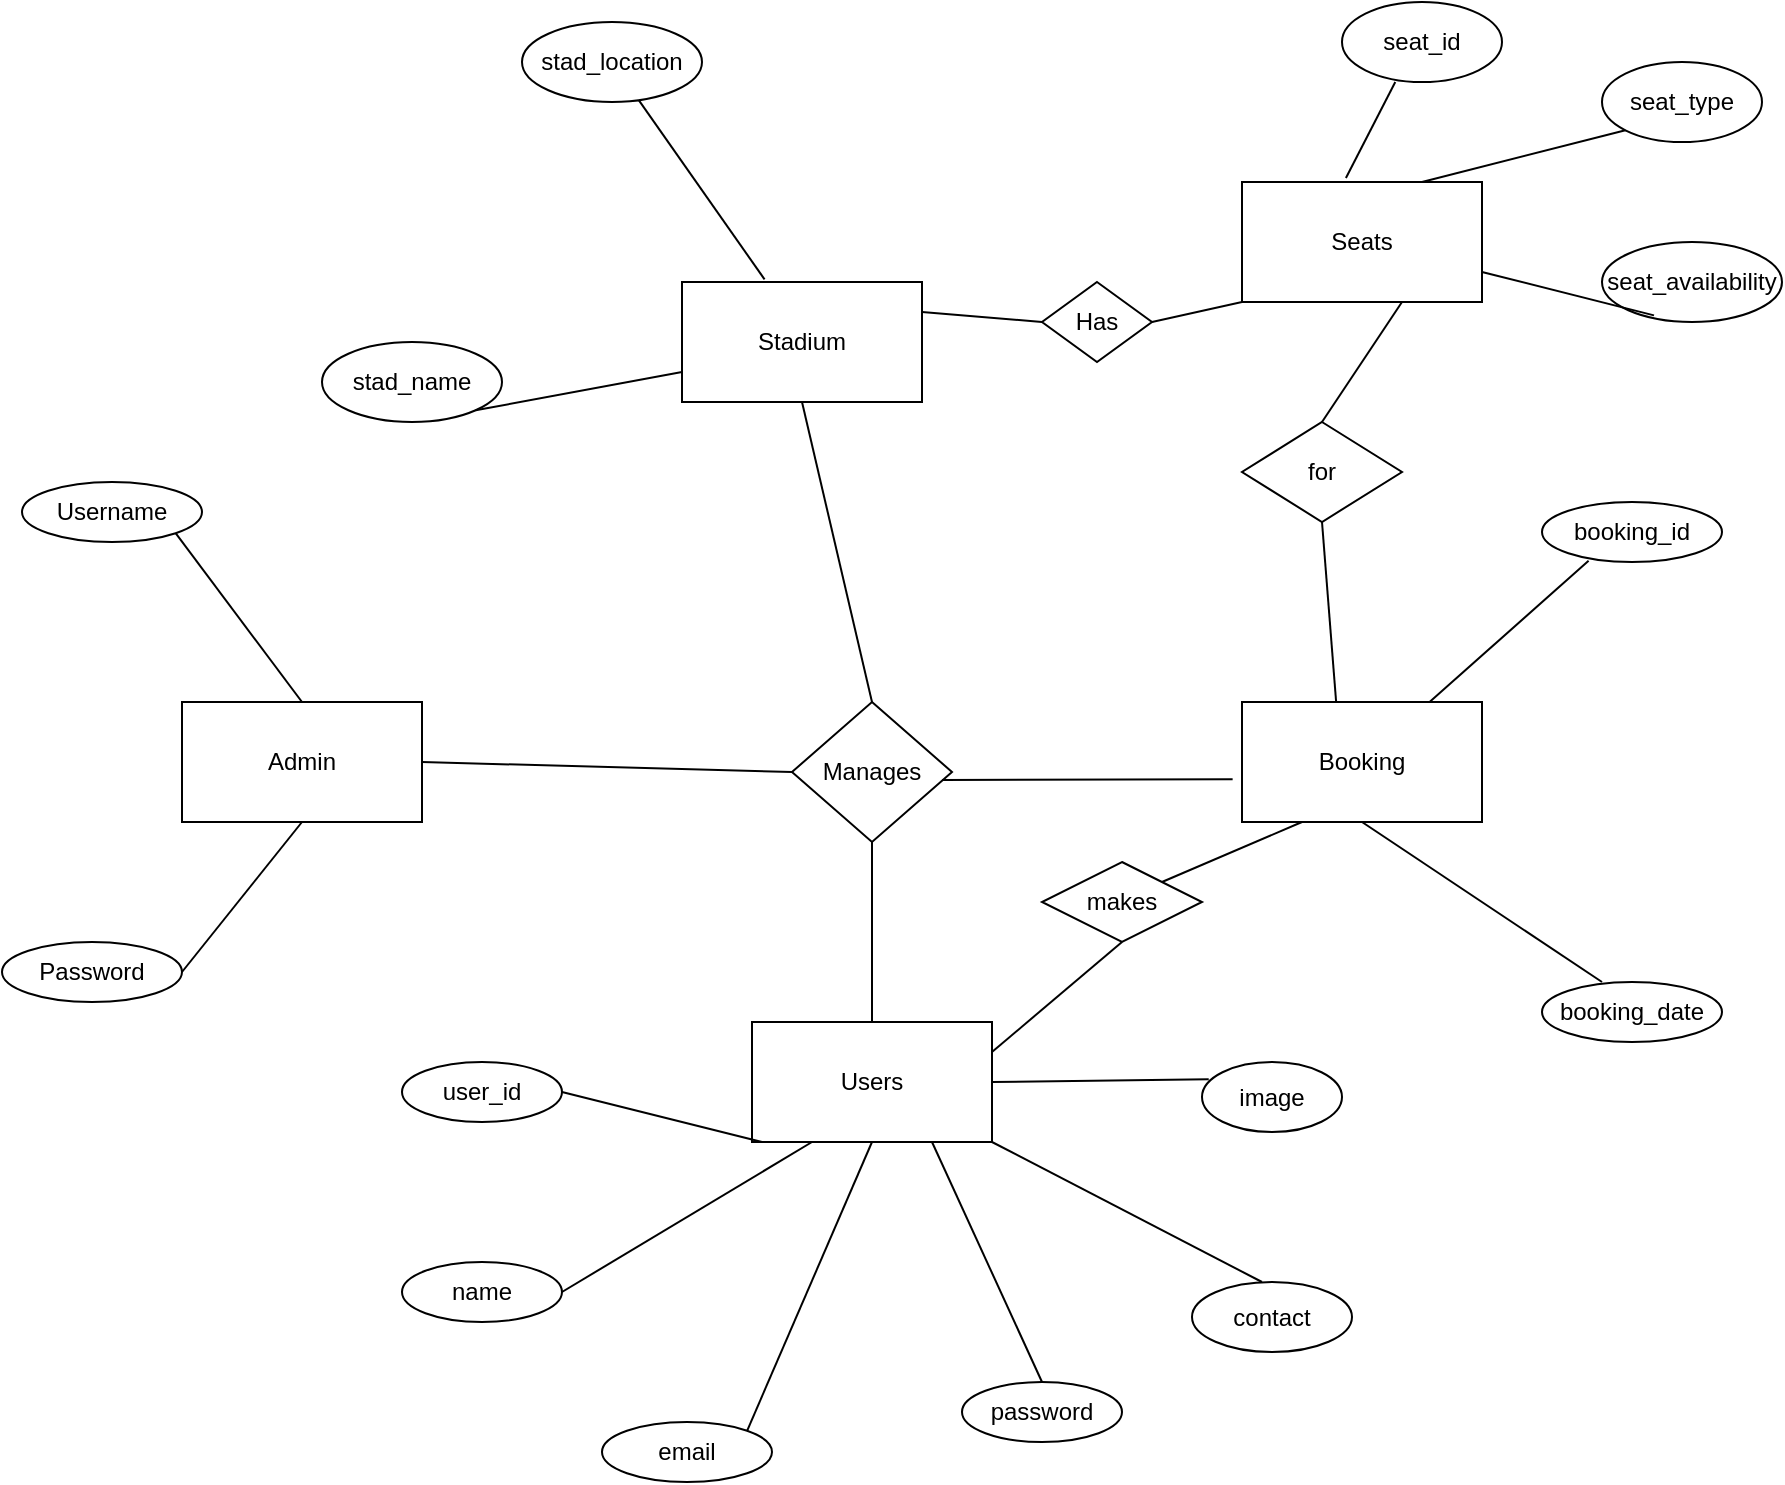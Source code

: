 <mxfile version="22.1.7" type="github">
  <diagram id="R2lEEEUBdFMjLlhIrx00" name="Page-1">
    <mxGraphModel dx="2730" dy="1849" grid="1" gridSize="10" guides="1" tooltips="1" connect="1" arrows="1" fold="1" page="1" pageScale="1" pageWidth="850" pageHeight="1100" math="0" shadow="0" extFonts="Permanent Marker^https://fonts.googleapis.com/css?family=Permanent+Marker">
      <root>
        <mxCell id="0" />
        <mxCell id="1" parent="0" />
        <mxCell id="69e8ul1jqW2Smw_Gm2hF-2" value="Admin" style="rounded=0;whiteSpace=wrap;html=1;" vertex="1" parent="1">
          <mxGeometry x="40" y="160" width="120" height="60" as="geometry" />
        </mxCell>
        <mxCell id="69e8ul1jqW2Smw_Gm2hF-3" value="Manages" style="rhombus;whiteSpace=wrap;html=1;" vertex="1" parent="1">
          <mxGeometry x="345" y="160" width="80" height="70" as="geometry" />
        </mxCell>
        <mxCell id="69e8ul1jqW2Smw_Gm2hF-4" value="Booking" style="rounded=0;whiteSpace=wrap;html=1;" vertex="1" parent="1">
          <mxGeometry x="570" y="160" width="120" height="60" as="geometry" />
        </mxCell>
        <mxCell id="69e8ul1jqW2Smw_Gm2hF-5" value="Users" style="rounded=0;whiteSpace=wrap;html=1;" vertex="1" parent="1">
          <mxGeometry x="325" y="320" width="120" height="60" as="geometry" />
        </mxCell>
        <mxCell id="69e8ul1jqW2Smw_Gm2hF-6" value="Stadium" style="rounded=0;whiteSpace=wrap;html=1;" vertex="1" parent="1">
          <mxGeometry x="290" y="-50" width="120" height="60" as="geometry" />
        </mxCell>
        <mxCell id="69e8ul1jqW2Smw_Gm2hF-7" value="Seats" style="rounded=0;whiteSpace=wrap;html=1;" vertex="1" parent="1">
          <mxGeometry x="570" y="-100" width="120" height="60" as="geometry" />
        </mxCell>
        <mxCell id="69e8ul1jqW2Smw_Gm2hF-8" value="Username" style="ellipse;whiteSpace=wrap;html=1;" vertex="1" parent="1">
          <mxGeometry x="-40" y="50" width="90" height="30" as="geometry" />
        </mxCell>
        <mxCell id="69e8ul1jqW2Smw_Gm2hF-9" value="Password" style="ellipse;whiteSpace=wrap;html=1;" vertex="1" parent="1">
          <mxGeometry x="-50" y="280" width="90" height="30" as="geometry" />
        </mxCell>
        <mxCell id="69e8ul1jqW2Smw_Gm2hF-11" value="name" style="ellipse;whiteSpace=wrap;html=1;" vertex="1" parent="1">
          <mxGeometry x="150" y="440" width="80" height="30" as="geometry" />
        </mxCell>
        <mxCell id="69e8ul1jqW2Smw_Gm2hF-12" value="email" style="ellipse;whiteSpace=wrap;html=1;" vertex="1" parent="1">
          <mxGeometry x="250" y="520" width="85" height="30" as="geometry" />
        </mxCell>
        <mxCell id="69e8ul1jqW2Smw_Gm2hF-13" value="contact" style="ellipse;whiteSpace=wrap;html=1;" vertex="1" parent="1">
          <mxGeometry x="545" y="450" width="80" height="35" as="geometry" />
        </mxCell>
        <mxCell id="69e8ul1jqW2Smw_Gm2hF-14" value="image" style="ellipse;whiteSpace=wrap;html=1;" vertex="1" parent="1">
          <mxGeometry x="550" y="340" width="70" height="35" as="geometry" />
        </mxCell>
        <mxCell id="69e8ul1jqW2Smw_Gm2hF-15" value="user_id" style="ellipse;whiteSpace=wrap;html=1;" vertex="1" parent="1">
          <mxGeometry x="150" y="340" width="80" height="30" as="geometry" />
        </mxCell>
        <mxCell id="69e8ul1jqW2Smw_Gm2hF-16" value="password" style="ellipse;whiteSpace=wrap;html=1;" vertex="1" parent="1">
          <mxGeometry x="430" y="500" width="80" height="30" as="geometry" />
        </mxCell>
        <mxCell id="69e8ul1jqW2Smw_Gm2hF-17" value="booking_id" style="ellipse;whiteSpace=wrap;html=1;" vertex="1" parent="1">
          <mxGeometry x="720" y="60" width="90" height="30" as="geometry" />
        </mxCell>
        <mxCell id="69e8ul1jqW2Smw_Gm2hF-18" value="booking_date" style="ellipse;whiteSpace=wrap;html=1;" vertex="1" parent="1">
          <mxGeometry x="720" y="300" width="90" height="30" as="geometry" />
        </mxCell>
        <mxCell id="69e8ul1jqW2Smw_Gm2hF-20" value="seat_type" style="ellipse;whiteSpace=wrap;html=1;" vertex="1" parent="1">
          <mxGeometry x="750" y="-160" width="80" height="40" as="geometry" />
        </mxCell>
        <mxCell id="69e8ul1jqW2Smw_Gm2hF-21" value="seat_availability" style="ellipse;whiteSpace=wrap;html=1;" vertex="1" parent="1">
          <mxGeometry x="750" y="-70" width="90" height="40" as="geometry" />
        </mxCell>
        <mxCell id="69e8ul1jqW2Smw_Gm2hF-22" value="seat_id" style="ellipse;whiteSpace=wrap;html=1;" vertex="1" parent="1">
          <mxGeometry x="620" y="-190" width="80" height="40" as="geometry" />
        </mxCell>
        <mxCell id="69e8ul1jqW2Smw_Gm2hF-25" value="stad_location" style="ellipse;whiteSpace=wrap;html=1;" vertex="1" parent="1">
          <mxGeometry x="210" y="-180" width="90" height="40" as="geometry" />
        </mxCell>
        <mxCell id="69e8ul1jqW2Smw_Gm2hF-27" value="stad_name" style="ellipse;whiteSpace=wrap;html=1;" vertex="1" parent="1">
          <mxGeometry x="110" y="-20" width="90" height="40" as="geometry" />
        </mxCell>
        <mxCell id="69e8ul1jqW2Smw_Gm2hF-28" value="" style="endArrow=none;html=1;rounded=0;entryX=1;entryY=0.5;entryDx=0;entryDy=0;exitX=0;exitY=0.5;exitDx=0;exitDy=0;" edge="1" parent="1" source="69e8ul1jqW2Smw_Gm2hF-3" target="69e8ul1jqW2Smw_Gm2hF-2">
          <mxGeometry width="50" height="50" relative="1" as="geometry">
            <mxPoint x="150" y="300" as="sourcePoint" />
            <mxPoint x="200" y="250" as="targetPoint" />
          </mxGeometry>
        </mxCell>
        <mxCell id="69e8ul1jqW2Smw_Gm2hF-29" value="" style="endArrow=none;html=1;rounded=0;exitX=-0.039;exitY=0.644;exitDx=0;exitDy=0;exitPerimeter=0;" edge="1" parent="1" source="69e8ul1jqW2Smw_Gm2hF-4">
          <mxGeometry width="50" height="50" relative="1" as="geometry">
            <mxPoint x="370" y="290" as="sourcePoint" />
            <mxPoint x="420" y="199" as="targetPoint" />
          </mxGeometry>
        </mxCell>
        <mxCell id="69e8ul1jqW2Smw_Gm2hF-30" value="" style="endArrow=none;html=1;rounded=0;entryX=0.5;entryY=1;entryDx=0;entryDy=0;exitX=0.5;exitY=0;exitDx=0;exitDy=0;" edge="1" parent="1" source="69e8ul1jqW2Smw_Gm2hF-3" target="69e8ul1jqW2Smw_Gm2hF-6">
          <mxGeometry width="50" height="50" relative="1" as="geometry">
            <mxPoint x="310" y="150" as="sourcePoint" />
            <mxPoint x="360" y="100" as="targetPoint" />
          </mxGeometry>
        </mxCell>
        <mxCell id="69e8ul1jqW2Smw_Gm2hF-31" value="" style="endArrow=none;html=1;rounded=0;" edge="1" parent="1">
          <mxGeometry width="50" height="50" relative="1" as="geometry">
            <mxPoint x="385" y="320" as="sourcePoint" />
            <mxPoint x="385" y="230" as="targetPoint" />
          </mxGeometry>
        </mxCell>
        <mxCell id="69e8ul1jqW2Smw_Gm2hF-32" value="" style="endArrow=none;html=1;rounded=0;exitX=0.5;exitY=0;exitDx=0;exitDy=0;entryX=1;entryY=1;entryDx=0;entryDy=0;" edge="1" parent="1" source="69e8ul1jqW2Smw_Gm2hF-2" target="69e8ul1jqW2Smw_Gm2hF-8">
          <mxGeometry width="50" height="50" relative="1" as="geometry">
            <mxPoint x="110" y="140" as="sourcePoint" />
            <mxPoint x="160" y="90" as="targetPoint" />
          </mxGeometry>
        </mxCell>
        <mxCell id="69e8ul1jqW2Smw_Gm2hF-33" value="" style="endArrow=none;html=1;rounded=0;entryX=0.5;entryY=1;entryDx=0;entryDy=0;exitX=1;exitY=0.5;exitDx=0;exitDy=0;" edge="1" parent="1" source="69e8ul1jqW2Smw_Gm2hF-9" target="69e8ul1jqW2Smw_Gm2hF-2">
          <mxGeometry width="50" height="50" relative="1" as="geometry">
            <mxPoint x="70" y="300" as="sourcePoint" />
            <mxPoint x="120" y="250" as="targetPoint" />
          </mxGeometry>
        </mxCell>
        <mxCell id="69e8ul1jqW2Smw_Gm2hF-34" value="" style="endArrow=none;html=1;rounded=0;exitX=1;exitY=0.5;exitDx=0;exitDy=0;" edge="1" parent="1" source="69e8ul1jqW2Smw_Gm2hF-15">
          <mxGeometry width="50" height="50" relative="1" as="geometry">
            <mxPoint x="260" y="450" as="sourcePoint" />
            <mxPoint x="330" y="380" as="targetPoint" />
          </mxGeometry>
        </mxCell>
        <mxCell id="69e8ul1jqW2Smw_Gm2hF-35" value="" style="endArrow=none;html=1;rounded=0;entryX=0.25;entryY=1;entryDx=0;entryDy=0;exitX=1;exitY=0.5;exitDx=0;exitDy=0;" edge="1" parent="1" source="69e8ul1jqW2Smw_Gm2hF-11" target="69e8ul1jqW2Smw_Gm2hF-5">
          <mxGeometry width="50" height="50" relative="1" as="geometry">
            <mxPoint x="290" y="470" as="sourcePoint" />
            <mxPoint x="340" y="420" as="targetPoint" />
          </mxGeometry>
        </mxCell>
        <mxCell id="69e8ul1jqW2Smw_Gm2hF-37" value="" style="endArrow=none;html=1;rounded=0;entryX=0.5;entryY=1;entryDx=0;entryDy=0;exitX=1;exitY=0;exitDx=0;exitDy=0;" edge="1" parent="1" source="69e8ul1jqW2Smw_Gm2hF-12" target="69e8ul1jqW2Smw_Gm2hF-5">
          <mxGeometry width="50" height="50" relative="1" as="geometry">
            <mxPoint x="380" y="500" as="sourcePoint" />
            <mxPoint x="430" y="450" as="targetPoint" />
          </mxGeometry>
        </mxCell>
        <mxCell id="69e8ul1jqW2Smw_Gm2hF-38" value="" style="endArrow=none;html=1;rounded=0;entryX=0.75;entryY=1;entryDx=0;entryDy=0;exitX=0.5;exitY=0;exitDx=0;exitDy=0;" edge="1" parent="1" source="69e8ul1jqW2Smw_Gm2hF-16" target="69e8ul1jqW2Smw_Gm2hF-5">
          <mxGeometry width="50" height="50" relative="1" as="geometry">
            <mxPoint x="400" y="480" as="sourcePoint" />
            <mxPoint x="450" y="430" as="targetPoint" />
          </mxGeometry>
        </mxCell>
        <mxCell id="69e8ul1jqW2Smw_Gm2hF-41" value="" style="endArrow=none;html=1;rounded=0;exitX=1;exitY=1;exitDx=0;exitDy=0;" edge="1" parent="1" source="69e8ul1jqW2Smw_Gm2hF-5">
          <mxGeometry width="50" height="50" relative="1" as="geometry">
            <mxPoint x="480" y="440" as="sourcePoint" />
            <mxPoint x="580" y="450" as="targetPoint" />
          </mxGeometry>
        </mxCell>
        <mxCell id="69e8ul1jqW2Smw_Gm2hF-42" value="" style="endArrow=none;html=1;rounded=0;exitX=1;exitY=0.5;exitDx=0;exitDy=0;entryX=0.048;entryY=0.248;entryDx=0;entryDy=0;entryPerimeter=0;" edge="1" parent="1" source="69e8ul1jqW2Smw_Gm2hF-5" target="69e8ul1jqW2Smw_Gm2hF-14">
          <mxGeometry width="50" height="50" relative="1" as="geometry">
            <mxPoint x="500" y="350" as="sourcePoint" />
            <mxPoint x="550" y="300" as="targetPoint" />
          </mxGeometry>
        </mxCell>
        <mxCell id="69e8ul1jqW2Smw_Gm2hF-43" value="" style="endArrow=none;html=1;rounded=0;entryX=0.259;entryY=0.978;entryDx=0;entryDy=0;entryPerimeter=0;" edge="1" parent="1" source="69e8ul1jqW2Smw_Gm2hF-4" target="69e8ul1jqW2Smw_Gm2hF-17">
          <mxGeometry width="50" height="50" relative="1" as="geometry">
            <mxPoint x="640" y="150" as="sourcePoint" />
            <mxPoint x="690" y="100" as="targetPoint" />
          </mxGeometry>
        </mxCell>
        <mxCell id="69e8ul1jqW2Smw_Gm2hF-44" value="" style="endArrow=none;html=1;rounded=0;entryX=0.5;entryY=1;entryDx=0;entryDy=0;" edge="1" parent="1" target="69e8ul1jqW2Smw_Gm2hF-4">
          <mxGeometry width="50" height="50" relative="1" as="geometry">
            <mxPoint x="750" y="300" as="sourcePoint" />
            <mxPoint x="650" y="250" as="targetPoint" />
          </mxGeometry>
        </mxCell>
        <mxCell id="69e8ul1jqW2Smw_Gm2hF-45" value="" style="endArrow=none;html=1;rounded=0;entryX=0;entryY=0.75;entryDx=0;entryDy=0;exitX=1;exitY=1;exitDx=0;exitDy=0;" edge="1" parent="1" source="69e8ul1jqW2Smw_Gm2hF-27" target="69e8ul1jqW2Smw_Gm2hF-6">
          <mxGeometry width="50" height="50" relative="1" as="geometry">
            <mxPoint x="250" y="70" as="sourcePoint" />
            <mxPoint x="300" y="20" as="targetPoint" />
          </mxGeometry>
        </mxCell>
        <mxCell id="69e8ul1jqW2Smw_Gm2hF-47" value="" style="endArrow=none;html=1;rounded=0;entryX=0.344;entryY=-0.022;entryDx=0;entryDy=0;entryPerimeter=0;" edge="1" parent="1" source="69e8ul1jqW2Smw_Gm2hF-25" target="69e8ul1jqW2Smw_Gm2hF-6">
          <mxGeometry width="50" height="50" relative="1" as="geometry">
            <mxPoint x="110" y="40" as="sourcePoint" />
            <mxPoint x="380" y="-70" as="targetPoint" />
          </mxGeometry>
        </mxCell>
        <mxCell id="69e8ul1jqW2Smw_Gm2hF-48" value="" style="endArrow=none;html=1;rounded=0;entryX=0.333;entryY=1;entryDx=0;entryDy=0;entryPerimeter=0;exitX=0.433;exitY=-0.033;exitDx=0;exitDy=0;exitPerimeter=0;" edge="1" parent="1" source="69e8ul1jqW2Smw_Gm2hF-7" target="69e8ul1jqW2Smw_Gm2hF-22">
          <mxGeometry width="50" height="50" relative="1" as="geometry">
            <mxPoint x="560" y="-110" as="sourcePoint" />
            <mxPoint x="610" y="-160" as="targetPoint" />
          </mxGeometry>
        </mxCell>
        <mxCell id="69e8ul1jqW2Smw_Gm2hF-50" value="" style="endArrow=none;html=1;rounded=0;entryX=0;entryY=1;entryDx=0;entryDy=0;exitX=0.75;exitY=0;exitDx=0;exitDy=0;" edge="1" parent="1" source="69e8ul1jqW2Smw_Gm2hF-7" target="69e8ul1jqW2Smw_Gm2hF-20">
          <mxGeometry width="50" height="50" relative="1" as="geometry">
            <mxPoint x="680" y="-80" as="sourcePoint" />
            <mxPoint x="730" y="-130" as="targetPoint" />
          </mxGeometry>
        </mxCell>
        <mxCell id="69e8ul1jqW2Smw_Gm2hF-51" value="" style="endArrow=none;html=1;rounded=0;entryX=0.289;entryY=0.917;entryDx=0;entryDy=0;entryPerimeter=0;exitX=1;exitY=0.75;exitDx=0;exitDy=0;" edge="1" parent="1" source="69e8ul1jqW2Smw_Gm2hF-7" target="69e8ul1jqW2Smw_Gm2hF-21">
          <mxGeometry width="50" height="50" relative="1" as="geometry">
            <mxPoint x="700" y="70" as="sourcePoint" />
            <mxPoint x="750" y="20" as="targetPoint" />
          </mxGeometry>
        </mxCell>
        <mxCell id="69e8ul1jqW2Smw_Gm2hF-52" value="makes" style="rhombus;whiteSpace=wrap;html=1;" vertex="1" parent="1">
          <mxGeometry x="470" y="240" width="80" height="40" as="geometry" />
        </mxCell>
        <mxCell id="69e8ul1jqW2Smw_Gm2hF-53" value="for" style="rhombus;whiteSpace=wrap;html=1;" vertex="1" parent="1">
          <mxGeometry x="570" y="20" width="80" height="50" as="geometry" />
        </mxCell>
        <mxCell id="69e8ul1jqW2Smw_Gm2hF-54" value="Has" style="rhombus;whiteSpace=wrap;html=1;" vertex="1" parent="1">
          <mxGeometry x="470" y="-50" width="55" height="40" as="geometry" />
        </mxCell>
        <mxCell id="69e8ul1jqW2Smw_Gm2hF-55" value="" style="endArrow=none;html=1;rounded=0;exitX=0.5;exitY=1;exitDx=0;exitDy=0;entryX=1;entryY=0.25;entryDx=0;entryDy=0;" edge="1" parent="1" source="69e8ul1jqW2Smw_Gm2hF-52" target="69e8ul1jqW2Smw_Gm2hF-5">
          <mxGeometry width="50" height="50" relative="1" as="geometry">
            <mxPoint x="540" y="320" as="sourcePoint" />
            <mxPoint x="590" y="270" as="targetPoint" />
          </mxGeometry>
        </mxCell>
        <mxCell id="69e8ul1jqW2Smw_Gm2hF-56" value="" style="endArrow=none;html=1;rounded=0;exitX=1;exitY=0;exitDx=0;exitDy=0;" edge="1" parent="1" source="69e8ul1jqW2Smw_Gm2hF-52">
          <mxGeometry width="50" height="50" relative="1" as="geometry">
            <mxPoint x="560" y="310" as="sourcePoint" />
            <mxPoint x="600" y="220" as="targetPoint" />
          </mxGeometry>
        </mxCell>
        <mxCell id="69e8ul1jqW2Smw_Gm2hF-57" value="" style="endArrow=none;html=1;rounded=0;exitX=0.5;exitY=0;exitDx=0;exitDy=0;" edge="1" parent="1" source="69e8ul1jqW2Smw_Gm2hF-53">
          <mxGeometry width="50" height="50" relative="1" as="geometry">
            <mxPoint x="480" y="70" as="sourcePoint" />
            <mxPoint x="650" y="-40" as="targetPoint" />
          </mxGeometry>
        </mxCell>
        <mxCell id="69e8ul1jqW2Smw_Gm2hF-59" value="" style="endArrow=none;html=1;rounded=0;entryX=0.5;entryY=1;entryDx=0;entryDy=0;exitX=0.392;exitY=-0.006;exitDx=0;exitDy=0;exitPerimeter=0;" edge="1" parent="1" source="69e8ul1jqW2Smw_Gm2hF-4" target="69e8ul1jqW2Smw_Gm2hF-53">
          <mxGeometry width="50" height="50" relative="1" as="geometry">
            <mxPoint x="540" y="160" as="sourcePoint" />
            <mxPoint x="590" y="110" as="targetPoint" />
          </mxGeometry>
        </mxCell>
        <mxCell id="69e8ul1jqW2Smw_Gm2hF-62" value="" style="endArrow=none;html=1;rounded=0;exitX=1;exitY=0.25;exitDx=0;exitDy=0;entryX=0;entryY=0.5;entryDx=0;entryDy=0;" edge="1" parent="1" source="69e8ul1jqW2Smw_Gm2hF-6" target="69e8ul1jqW2Smw_Gm2hF-54">
          <mxGeometry width="50" height="50" relative="1" as="geometry">
            <mxPoint x="460" y="-100" as="sourcePoint" />
            <mxPoint x="510" y="-150" as="targetPoint" />
          </mxGeometry>
        </mxCell>
        <mxCell id="69e8ul1jqW2Smw_Gm2hF-63" value="" style="endArrow=none;html=1;rounded=0;exitX=1;exitY=0.5;exitDx=0;exitDy=0;" edge="1" parent="1" source="69e8ul1jqW2Smw_Gm2hF-54">
          <mxGeometry width="50" height="50" relative="1" as="geometry">
            <mxPoint x="440" y="-120" as="sourcePoint" />
            <mxPoint x="570" y="-40" as="targetPoint" />
          </mxGeometry>
        </mxCell>
      </root>
    </mxGraphModel>
  </diagram>
</mxfile>

